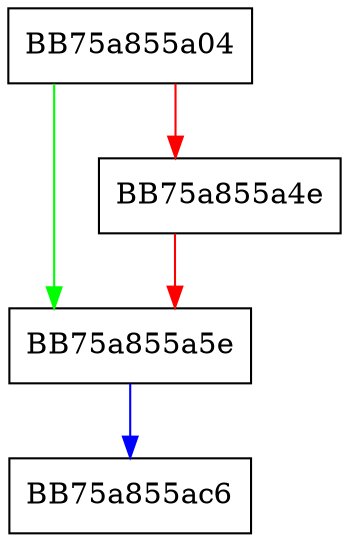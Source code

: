digraph AddField {
  node [shape="box"];
  graph [splines=ortho];
  BB75a855a04 -> BB75a855a5e [color="green"];
  BB75a855a04 -> BB75a855a4e [color="red"];
  BB75a855a4e -> BB75a855a5e [color="red"];
  BB75a855a5e -> BB75a855ac6 [color="blue"];
}